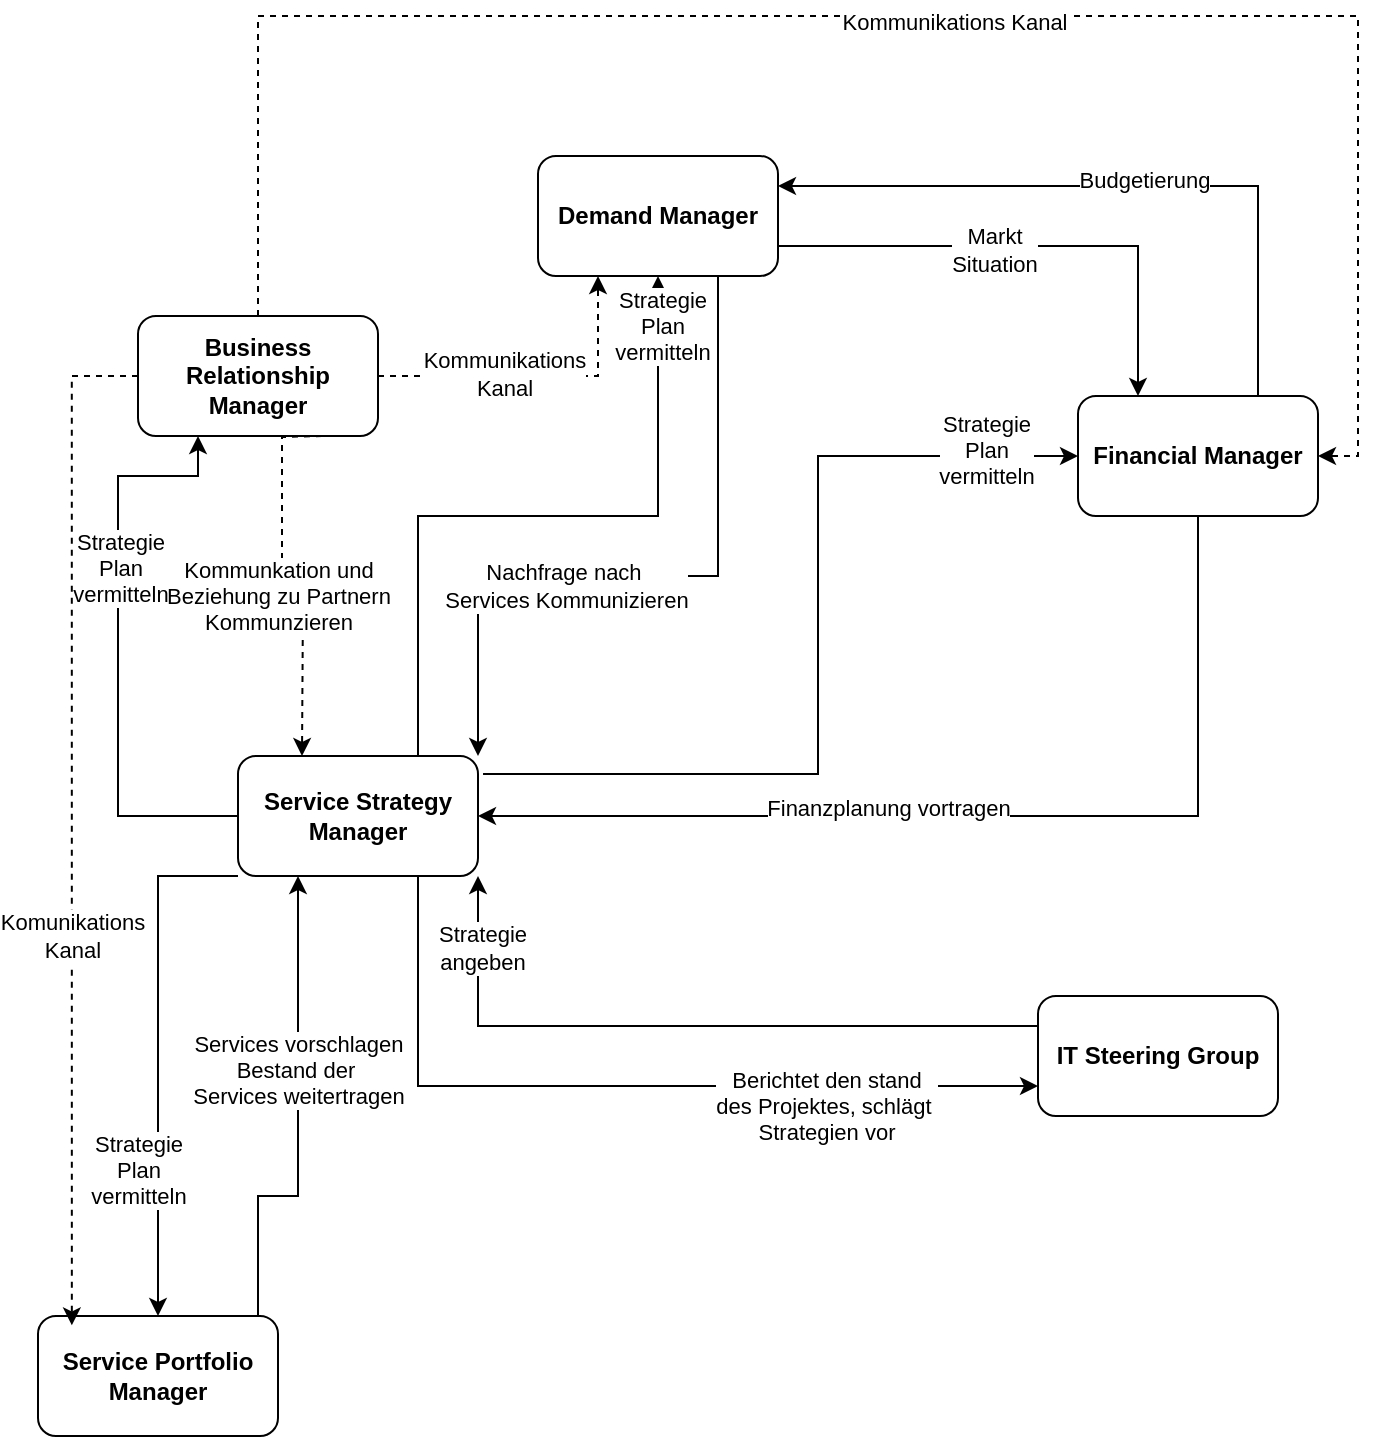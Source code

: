 <mxfile version="26.2.12">
  <diagram name="Seite-1" id="Bg4aKokG1d9dR4iMII0R">
    <mxGraphModel dx="2012" dy="825" grid="1" gridSize="10" guides="1" tooltips="1" connect="1" arrows="1" fold="1" page="1" pageScale="1" pageWidth="827" pageHeight="1169" math="0" shadow="0">
      <root>
        <mxCell id="0" />
        <mxCell id="1" parent="0" />
        <mxCell id="t0YchK6PgaU2c7BAE_EP-21" style="edgeStyle=orthogonalEdgeStyle;rounded=0;orthogonalLoop=1;jettySize=auto;html=1;exitX=0.75;exitY=1;exitDx=0;exitDy=0;entryX=0.25;entryY=0;entryDx=0;entryDy=0;dashed=1;" edge="1" parent="1">
          <mxGeometry relative="1" as="geometry">
            <mxPoint x="152.0" y="230" as="sourcePoint" />
            <mxPoint x="142.0" y="390" as="targetPoint" />
          </mxGeometry>
        </mxCell>
        <mxCell id="t0YchK6PgaU2c7BAE_EP-22" value="&lt;div&gt;Kommunkation und&lt;br&gt; Beziehung zu Partnern &lt;br&gt;Kommunzieren&lt;/div&gt;" style="edgeLabel;html=1;align=center;verticalAlign=middle;resizable=0;points=[];" vertex="1" connectable="0" parent="t0YchK6PgaU2c7BAE_EP-21">
          <mxGeometry x="0.637" y="1" relative="1" as="geometry">
            <mxPoint x="-13" y="-46" as="offset" />
          </mxGeometry>
        </mxCell>
        <mxCell id="t0YchK6PgaU2c7BAE_EP-41" style="edgeStyle=orthogonalEdgeStyle;rounded=0;orthogonalLoop=1;jettySize=auto;html=1;entryX=0.25;entryY=1;entryDx=0;entryDy=0;dashed=1;" edge="1" parent="1" source="t0YchK6PgaU2c7BAE_EP-2" target="t0YchK6PgaU2c7BAE_EP-3">
          <mxGeometry relative="1" as="geometry" />
        </mxCell>
        <mxCell id="t0YchK6PgaU2c7BAE_EP-42" value="Kommunikations&lt;br&gt;Kanal" style="edgeLabel;html=1;align=center;verticalAlign=middle;resizable=0;points=[];" vertex="1" connectable="0" parent="t0YchK6PgaU2c7BAE_EP-41">
          <mxGeometry x="-0.211" y="1" relative="1" as="geometry">
            <mxPoint as="offset" />
          </mxGeometry>
        </mxCell>
        <mxCell id="t0YchK6PgaU2c7BAE_EP-45" style="edgeStyle=orthogonalEdgeStyle;rounded=0;orthogonalLoop=1;jettySize=auto;html=1;entryX=1;entryY=0.5;entryDx=0;entryDy=0;dashed=1;" edge="1" parent="1" source="t0YchK6PgaU2c7BAE_EP-2" target="t0YchK6PgaU2c7BAE_EP-4">
          <mxGeometry relative="1" as="geometry">
            <Array as="points">
              <mxPoint x="120" y="20" />
              <mxPoint x="670" y="20" />
              <mxPoint x="670" y="240" />
            </Array>
          </mxGeometry>
        </mxCell>
        <mxCell id="t0YchK6PgaU2c7BAE_EP-46" value="Kommunikations Kanal" style="edgeLabel;html=1;align=center;verticalAlign=middle;resizable=0;points=[];" vertex="1" connectable="0" parent="t0YchK6PgaU2c7BAE_EP-45">
          <mxGeometry x="0.058" y="-3" relative="1" as="geometry">
            <mxPoint as="offset" />
          </mxGeometry>
        </mxCell>
        <mxCell id="t0YchK6PgaU2c7BAE_EP-2" value="&lt;h4&gt;&lt;span id=&quot;Business_Relationship_Manager&quot; class=&quot;mw-headline&quot;&gt;Business Relationship Manager&lt;/span&gt;&lt;/h4&gt;" style="rounded=1;whiteSpace=wrap;html=1;" vertex="1" parent="1">
          <mxGeometry x="60" y="170" width="120" height="60" as="geometry" />
        </mxCell>
        <mxCell id="t0YchK6PgaU2c7BAE_EP-23" style="edgeStyle=orthogonalEdgeStyle;rounded=0;orthogonalLoop=1;jettySize=auto;html=1;exitX=0.75;exitY=1;exitDx=0;exitDy=0;entryX=1;entryY=0;entryDx=0;entryDy=0;" edge="1" parent="1" source="t0YchK6PgaU2c7BAE_EP-3" target="t0YchK6PgaU2c7BAE_EP-7">
          <mxGeometry relative="1" as="geometry">
            <Array as="points">
              <mxPoint x="350" y="300" />
              <mxPoint x="230" y="300" />
            </Array>
          </mxGeometry>
        </mxCell>
        <mxCell id="t0YchK6PgaU2c7BAE_EP-24" value="&lt;div&gt;Nachfrage nach&amp;nbsp;&lt;/div&gt;&lt;div&gt;Services Kommunizieren&lt;/div&gt;" style="edgeLabel;html=1;align=center;verticalAlign=middle;resizable=0;points=[];" vertex="1" connectable="0" parent="t0YchK6PgaU2c7BAE_EP-23">
          <mxGeometry x="0.256" y="5" relative="1" as="geometry">
            <mxPoint as="offset" />
          </mxGeometry>
        </mxCell>
        <mxCell id="t0YchK6PgaU2c7BAE_EP-36" style="edgeStyle=orthogonalEdgeStyle;rounded=0;orthogonalLoop=1;jettySize=auto;html=1;entryX=0.25;entryY=0;entryDx=0;entryDy=0;exitX=1;exitY=0.75;exitDx=0;exitDy=0;" edge="1" parent="1" source="t0YchK6PgaU2c7BAE_EP-3" target="t0YchK6PgaU2c7BAE_EP-4">
          <mxGeometry relative="1" as="geometry" />
        </mxCell>
        <mxCell id="t0YchK6PgaU2c7BAE_EP-38" value="Markt&lt;br&gt;Situation" style="edgeLabel;html=1;align=center;verticalAlign=middle;resizable=0;points=[];" vertex="1" connectable="0" parent="t0YchK6PgaU2c7BAE_EP-36">
          <mxGeometry x="-0.153" y="-2" relative="1" as="geometry">
            <mxPoint as="offset" />
          </mxGeometry>
        </mxCell>
        <mxCell id="t0YchK6PgaU2c7BAE_EP-3" value="&lt;h4&gt;&lt;span id=&quot;Demand_Manager&quot; class=&quot;mw-headline&quot;&gt;Demand Manager&lt;/span&gt;&lt;/h4&gt;" style="rounded=1;whiteSpace=wrap;html=1;" vertex="1" parent="1">
          <mxGeometry x="260" y="90" width="120" height="60" as="geometry" />
        </mxCell>
        <mxCell id="t0YchK6PgaU2c7BAE_EP-25" style="edgeStyle=orthogonalEdgeStyle;rounded=0;orthogonalLoop=1;jettySize=auto;html=1;exitX=0.5;exitY=1;exitDx=0;exitDy=0;entryX=1;entryY=0.5;entryDx=0;entryDy=0;" edge="1" parent="1" source="t0YchK6PgaU2c7BAE_EP-4" target="t0YchK6PgaU2c7BAE_EP-7">
          <mxGeometry relative="1" as="geometry" />
        </mxCell>
        <mxCell id="t0YchK6PgaU2c7BAE_EP-26" value="Finanzplanung vortragen" style="edgeLabel;html=1;align=center;verticalAlign=middle;resizable=0;points=[];" vertex="1" connectable="0" parent="t0YchK6PgaU2c7BAE_EP-25">
          <mxGeometry x="0.196" y="-4" relative="1" as="geometry">
            <mxPoint as="offset" />
          </mxGeometry>
        </mxCell>
        <mxCell id="t0YchK6PgaU2c7BAE_EP-37" style="edgeStyle=orthogonalEdgeStyle;rounded=0;orthogonalLoop=1;jettySize=auto;html=1;exitX=0.75;exitY=0;exitDx=0;exitDy=0;entryX=1;entryY=0.25;entryDx=0;entryDy=0;" edge="1" parent="1" source="t0YchK6PgaU2c7BAE_EP-4" target="t0YchK6PgaU2c7BAE_EP-3">
          <mxGeometry relative="1" as="geometry" />
        </mxCell>
        <mxCell id="t0YchK6PgaU2c7BAE_EP-39" value="Budgetierung" style="edgeLabel;html=1;align=center;verticalAlign=middle;resizable=0;points=[];" vertex="1" connectable="0" parent="t0YchK6PgaU2c7BAE_EP-37">
          <mxGeometry x="-0.061" y="-3" relative="1" as="geometry">
            <mxPoint as="offset" />
          </mxGeometry>
        </mxCell>
        <mxCell id="t0YchK6PgaU2c7BAE_EP-4" value="&lt;h4&gt;&lt;span id=&quot;Financial_Manager&quot; class=&quot;mw-headline&quot;&gt;Financial Manager&lt;/span&gt;&lt;/h4&gt;" style="rounded=1;whiteSpace=wrap;html=1;" vertex="1" parent="1">
          <mxGeometry x="530" y="210" width="120" height="60" as="geometry" />
        </mxCell>
        <mxCell id="t0YchK6PgaU2c7BAE_EP-28" style="edgeStyle=orthogonalEdgeStyle;rounded=0;orthogonalLoop=1;jettySize=auto;html=1;exitX=0;exitY=0.25;exitDx=0;exitDy=0;entryX=1;entryY=1;entryDx=0;entryDy=0;" edge="1" parent="1" source="t0YchK6PgaU2c7BAE_EP-5" target="t0YchK6PgaU2c7BAE_EP-7">
          <mxGeometry relative="1" as="geometry" />
        </mxCell>
        <mxCell id="t0YchK6PgaU2c7BAE_EP-29" value="Strategie&lt;br&gt;angeben" style="edgeLabel;html=1;align=center;verticalAlign=middle;resizable=0;points=[];" vertex="1" connectable="0" parent="t0YchK6PgaU2c7BAE_EP-28">
          <mxGeometry x="0.8" y="-2" relative="1" as="geometry">
            <mxPoint as="offset" />
          </mxGeometry>
        </mxCell>
        <mxCell id="t0YchK6PgaU2c7BAE_EP-5" value="&lt;h4&gt;&lt;span id=&quot;IT_Steering_Group_(ISG)&quot; class=&quot;mw-headline&quot;&gt;IT Steering Group&lt;/span&gt;&lt;/h4&gt;" style="rounded=1;whiteSpace=wrap;html=1;" vertex="1" parent="1">
          <mxGeometry x="510" y="510" width="120" height="60" as="geometry" />
        </mxCell>
        <mxCell id="t0YchK6PgaU2c7BAE_EP-30" style="edgeStyle=orthogonalEdgeStyle;rounded=0;orthogonalLoop=1;jettySize=auto;html=1;entryX=0.25;entryY=1;entryDx=0;entryDy=0;" edge="1" parent="1" source="t0YchK6PgaU2c7BAE_EP-6" target="t0YchK6PgaU2c7BAE_EP-7">
          <mxGeometry relative="1" as="geometry">
            <Array as="points">
              <mxPoint x="120" y="610" />
              <mxPoint x="140" y="610" />
            </Array>
          </mxGeometry>
        </mxCell>
        <mxCell id="t0YchK6PgaU2c7BAE_EP-31" value="&lt;div&gt;Services vorschlagen&lt;/div&gt;&lt;div&gt;Bestand der&amp;nbsp;&lt;/div&gt;&lt;div&gt;Services weitertragen&lt;/div&gt;" style="edgeLabel;html=1;align=center;verticalAlign=middle;resizable=0;points=[];" vertex="1" connectable="0" parent="t0YchK6PgaU2c7BAE_EP-30">
          <mxGeometry x="0.691" relative="1" as="geometry">
            <mxPoint y="60" as="offset" />
          </mxGeometry>
        </mxCell>
        <mxCell id="t0YchK6PgaU2c7BAE_EP-6" value="&lt;h4&gt;&lt;span id=&quot;Service_Portfolio_Manager&quot; class=&quot;mw-headline&quot;&gt;&lt;span id=&quot;Serviceportfolio-Manager&quot;&gt;Service Portfolio Manager&lt;/span&gt;&lt;/span&gt;&lt;/h4&gt;" style="rounded=1;whiteSpace=wrap;html=1;" vertex="1" parent="1">
          <mxGeometry x="10" y="670" width="120" height="60" as="geometry" />
        </mxCell>
        <mxCell id="t0YchK6PgaU2c7BAE_EP-8" style="edgeStyle=orthogonalEdgeStyle;rounded=0;orthogonalLoop=1;jettySize=auto;html=1;entryX=0.25;entryY=1;entryDx=0;entryDy=0;" edge="1" parent="1" source="t0YchK6PgaU2c7BAE_EP-7" target="t0YchK6PgaU2c7BAE_EP-2">
          <mxGeometry relative="1" as="geometry">
            <Array as="points">
              <mxPoint x="50" y="420" />
              <mxPoint x="50" y="250" />
              <mxPoint x="90" y="250" />
            </Array>
          </mxGeometry>
        </mxCell>
        <mxCell id="t0YchK6PgaU2c7BAE_EP-14" value="Strategie&lt;br&gt;Plan&lt;br&gt;vermitteln" style="edgeLabel;html=1;align=center;verticalAlign=middle;resizable=0;points=[];" vertex="1" connectable="0" parent="t0YchK6PgaU2c7BAE_EP-8">
          <mxGeometry x="-0.141" y="-1" relative="1" as="geometry">
            <mxPoint y="-60" as="offset" />
          </mxGeometry>
        </mxCell>
        <mxCell id="t0YchK6PgaU2c7BAE_EP-10" style="edgeStyle=orthogonalEdgeStyle;rounded=0;orthogonalLoop=1;jettySize=auto;html=1;entryX=0;entryY=0.5;entryDx=0;entryDy=0;exitX=1.021;exitY=0.15;exitDx=0;exitDy=0;exitPerimeter=0;" edge="1" parent="1" source="t0YchK6PgaU2c7BAE_EP-7" target="t0YchK6PgaU2c7BAE_EP-4">
          <mxGeometry relative="1" as="geometry">
            <Array as="points">
              <mxPoint x="400" y="399" />
              <mxPoint x="400" y="240" />
            </Array>
          </mxGeometry>
        </mxCell>
        <mxCell id="t0YchK6PgaU2c7BAE_EP-17" value="Strategie&lt;br&gt;Plan&lt;br&gt;vermitteln" style="edgeLabel;html=1;align=center;verticalAlign=middle;resizable=0;points=[];" vertex="1" connectable="0" parent="t0YchK6PgaU2c7BAE_EP-10">
          <mxGeometry x="0.798" y="3" relative="1" as="geometry">
            <mxPoint as="offset" />
          </mxGeometry>
        </mxCell>
        <mxCell id="t0YchK6PgaU2c7BAE_EP-11" style="edgeStyle=orthogonalEdgeStyle;rounded=0;orthogonalLoop=1;jettySize=auto;html=1;entryX=0.5;entryY=0;entryDx=0;entryDy=0;exitX=0;exitY=1;exitDx=0;exitDy=0;" edge="1" parent="1" source="t0YchK6PgaU2c7BAE_EP-7" target="t0YchK6PgaU2c7BAE_EP-6">
          <mxGeometry relative="1" as="geometry">
            <Array as="points">
              <mxPoint x="70" y="450" />
            </Array>
          </mxGeometry>
        </mxCell>
        <mxCell id="t0YchK6PgaU2c7BAE_EP-18" value="Strategie&lt;br&gt;Plan&lt;br&gt;vermitteln" style="edgeLabel;html=1;align=center;verticalAlign=middle;resizable=0;points=[];" vertex="1" connectable="0" parent="t0YchK6PgaU2c7BAE_EP-11">
          <mxGeometry x="0.681" y="-6" relative="1" as="geometry">
            <mxPoint x="-4" y="-32" as="offset" />
          </mxGeometry>
        </mxCell>
        <mxCell id="t0YchK6PgaU2c7BAE_EP-12" style="edgeStyle=orthogonalEdgeStyle;rounded=0;orthogonalLoop=1;jettySize=auto;html=1;entryX=0;entryY=0.75;entryDx=0;entryDy=0;exitX=0.75;exitY=1;exitDx=0;exitDy=0;" edge="1" parent="1" source="t0YchK6PgaU2c7BAE_EP-7" target="t0YchK6PgaU2c7BAE_EP-5">
          <mxGeometry relative="1" as="geometry" />
        </mxCell>
        <mxCell id="t0YchK6PgaU2c7BAE_EP-13" value="Berichtet den stand&lt;br&gt;&lt;div&gt;des Projektes, schlägt&amp;nbsp;&lt;/div&gt;&lt;div&gt;Strategien vor&lt;/div&gt;" style="edgeLabel;html=1;align=center;verticalAlign=middle;resizable=0;points=[];" vertex="1" connectable="0" parent="t0YchK6PgaU2c7BAE_EP-12">
          <mxGeometry x="0.722" y="-1" relative="1" as="geometry">
            <mxPoint x="-49" y="9" as="offset" />
          </mxGeometry>
        </mxCell>
        <mxCell id="t0YchK6PgaU2c7BAE_EP-15" style="edgeStyle=orthogonalEdgeStyle;rounded=0;orthogonalLoop=1;jettySize=auto;html=1;exitX=0.75;exitY=0;exitDx=0;exitDy=0;entryX=0.5;entryY=1;entryDx=0;entryDy=0;" edge="1" parent="1" source="t0YchK6PgaU2c7BAE_EP-7" target="t0YchK6PgaU2c7BAE_EP-3">
          <mxGeometry relative="1" as="geometry" />
        </mxCell>
        <mxCell id="t0YchK6PgaU2c7BAE_EP-16" value="Strategie&lt;br&gt;Plan&lt;br&gt;vermitteln" style="edgeLabel;html=1;align=center;verticalAlign=middle;resizable=0;points=[];" vertex="1" connectable="0" parent="t0YchK6PgaU2c7BAE_EP-15">
          <mxGeometry x="0.863" y="-2" relative="1" as="geometry">
            <mxPoint as="offset" />
          </mxGeometry>
        </mxCell>
        <mxCell id="t0YchK6PgaU2c7BAE_EP-7" value="&lt;h4&gt;&lt;span id=&quot;Service_Strategy_Manager&quot; class=&quot;mw-headline&quot;&gt;Service Strategy Manager&lt;/span&gt;&lt;/h4&gt;" style="rounded=1;whiteSpace=wrap;html=1;" vertex="1" parent="1">
          <mxGeometry x="110" y="390" width="120" height="60" as="geometry" />
        </mxCell>
        <mxCell id="t0YchK6PgaU2c7BAE_EP-43" style="edgeStyle=orthogonalEdgeStyle;rounded=0;orthogonalLoop=1;jettySize=auto;html=1;entryX=0.141;entryY=0.078;entryDx=0;entryDy=0;entryPerimeter=0;exitX=0;exitY=0.5;exitDx=0;exitDy=0;dashed=1;" edge="1" parent="1" source="t0YchK6PgaU2c7BAE_EP-2" target="t0YchK6PgaU2c7BAE_EP-6">
          <mxGeometry relative="1" as="geometry" />
        </mxCell>
        <mxCell id="t0YchK6PgaU2c7BAE_EP-44" value="Komunikations&lt;br&gt;Kanal" style="edgeLabel;html=1;align=center;verticalAlign=middle;resizable=0;points=[];" vertex="1" connectable="0" parent="t0YchK6PgaU2c7BAE_EP-43">
          <mxGeometry x="0.23" relative="1" as="geometry">
            <mxPoint as="offset" />
          </mxGeometry>
        </mxCell>
      </root>
    </mxGraphModel>
  </diagram>
</mxfile>
